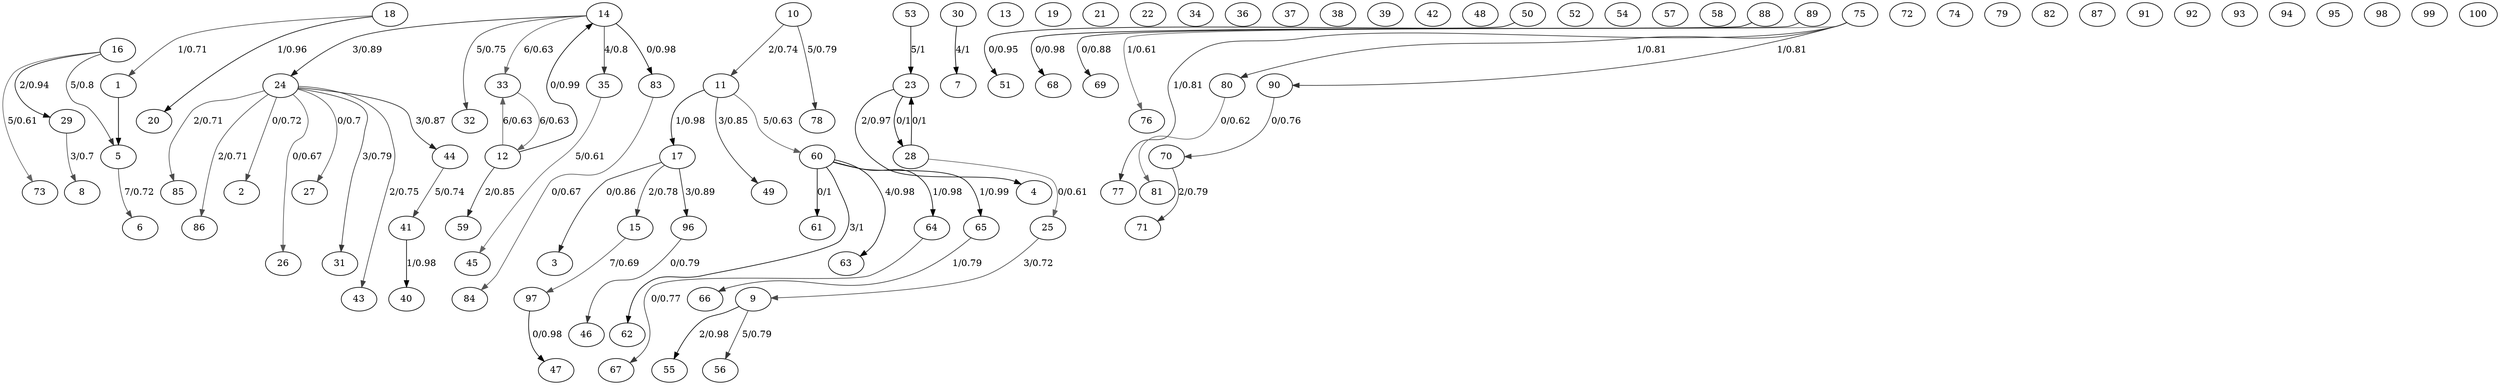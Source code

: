 /* Created by igraph @VERSION@ */
digraph {
  compound=true

   subgraph Patient_1 {
    label="Cluster 1";
    0; 1; 2; 3;
  }

  subgraph Patient_2 {
    label="Cluster 1";
    4; 5;
  }

  0 [
    name=Isolate1
    dates=18248.9987515605
    label=1
  ];
  1 [
    name=Isolate10
    dates=18218.9937578027
    label=2
  ];
  2 [
    name=Isolate100
    dates=18015.9987515605
    label=3
  ];
  3 [
    name=Isolate11
    dates=17852.9787765293
    label=4
  ];
  4 [
    name=Isolate12
    dates=17598.8164794007
    label=5
  ];
  5 [
    name=Isolate13
    dates=17616.9225967541
    label=6
  ];
  6 [
    name=Isolate14
    dates=17668.936329588
    label=7
  ];
  7 [
    name=Isolate15
    dates=17746.9650436954
    label=8
  ];
  8 [
    name=Isolate16
    dates=17901.4032459426
    label=9
  ];
  9 [
    name=Isolate17
    dates=17926.9925093633
    label=10
  ];
  10 [
    name=Isolate18
    dates=17991
    label=11
  ];
  11 [
    name=Isolate19
    dates=18123
    label=12
  ];
  12 [
    name=Isolate2
    dates=18158.9875156055
    label=13
  ];
  13 [
    name=Isolate20
    dates=18139.9962546816
    label=14
  ];
  14 [
    name=Isolate21
    dates=18009.9787765293
    label=15
  ];
  15 [
    name=Isolate22
    dates=17557
    label=16
  ];
  16 [
    name=Isolate23
    dates=18006.9350811486
    label=17
  ];
  17 [
    name=Isolate24
    dates=18241.9987515605
    label=18
  ];
  18 [
    name=Isolate25
    dates=18246.9962546816
    label=19
  ];
  19 [
    name=Isolate26
    dates=18245.9975031211
    label=20
  ];
  20 [
    name=Isolate27
    dates=18262.9962546816
    label=21
  ];
  21 [
    name=Isolate28
    dates=18271.9937578027
    label=22
  ];
  22 [
    name=Isolate29
    dates=17845.9063670412
    label=23
  ];
  23 [
    name=Isolate3
    dates=18154.8514357054
    label=24
  ];
  24 [
    name=Isolate30
    dates=17859.9325842697
    label=25
  ];
  25 [
    name=Isolate31
    dates=18210.9987515605
    label=26
  ];
  26 [
    name=Isolate32
    dates=18218.9975031211
    label=27
  ];
  27 [
    name=Isolate33
    dates=17852.9213483146
    label=28
  ];
  28 [
    name=Isolate34
    dates=17598.4843945069
    label=29
  ];
  29 [
    name=Isolate35
    dates=17616.975031211
    label=30
  ];
  30 [
    name=Isolate36
    dates=18158.9875156055
    label=31
  ];
  31 [
    name=Isolate37
    dates=18154.9900124844
    label=32
  ];
  32 [
    name=Isolate38
    dates=18147.9800249688
    label=33
  ];
  33 [
    name=Isolate39
    dates=18135.9650436954
    label=34
  ];
  34 [
    name=Isolate4
    dates=18147.9925093633
    label=35
  ];
  35 [
    name=Isolate40
    dates=18210.9762796504
    label=36
  ];
  36 [
    name=Isolate41
    dates=18210.9812734082
    label=37
  ];
  37 [
    name=Isolate42
    dates=17990.9837702871
    label=38
  ];
  38 [
    name=Isolate43
    dates=18210.9775280899
    label=39
  ];
  39 [
    name=Isolate44
    dates=18249
    label=40
  ];
  40 [
    name=Isolate45
    dates=18158.9925093633
    label=41
  ];
  41 [
    name=Isolate46
    dates=18154.9850187266
    label=42
  ];
  42 [
    name=Isolate47
    dates=18156
    label=43
  ];
  43 [
    name=Isolate48
    dates=18156.9937578027
    label=44
  ];
  44 [
    name=Isolate49
    dates=18157.9825218477
    label=45
  ];
  45 [
    name=Isolate5
    dates=18135.9950062422
    label=46
  ];
  46 [
    name=Isolate50
    dates=18159
    label=47
  ];
  47 [
    name=Isolate51
    dates=18159.9962546816
    label=48
  ];
  48 [
    name=Isolate52
    dates=18006.9837702871
    label=49
  ];
  49 [
    name=Isolate53
    dates=18241.9937578027
    label=50
  ];
  50 [
    name=Isolate54
    dates=18246.9975031211
    label=51
  ];
  51 [
    name=Isolate55
    dates=18245.9987515605
    label=52
  ];
  52 [
    name=Isolate56
    dates=17746.9987515605
    label=53
  ];
  53 [
    name=Isolate57
    dates=17902.9712858926
    label=54
  ];
  54 [
    name=Isolate58
    dates=17926.9875156055
    label=55
  ];
  55 [
    name=Isolate59
    dates=17990.9875156055
    label=56
  ];
  56 [
    name=Isolate6
    dates=18210.9900124844
    label=57
  ];
  57 [
    name=Isolate60
    dates=18122.9900124844
    label=58
  ];
  58 [
    name=Isolate61
    dates=18139.9687890137
    label=59
  ];
  59 [
    name=Isolate62
    dates=18009.9950062422
    label=60
  ];
  60 [
    name=Isolate63
    dates=18011
    label=61
  ];
  61 [
    name=Isolate64
    dates=18011.9937578027
    label=62
  ];
  62 [
    name=Isolate65
    dates=18012.986267166
    label=63
  ];
  63 [
    name=Isolate66
    dates=18013.9950062422
    label=64
  ];
  64 [
    name=Isolate67
    dates=18014.9937578027
    label=65
  ];
  65 [
    name=Isolate68
    dates=18015.9987515605
    label=66
  ];
  66 [
    name=Isolate69
    dates=18016.9925093633
    label=67
  ];
  67 [
    name=Isolate7
    dates=18210.9987515605
    label=68
  ];
  68 [
    name=Isolate70
    dates=18246.9975031211
    label=69
  ];
  69 [
    name=Isolate71
    dates=18246
    label=70
  ];
  70 [
    name=Isolate72
    dates=18263
    label=71
  ];
  71 [
    name=Isolate73
    dates=18271.9900124844
    label=72
  ];
  72 [
    name=Isolate74
    dates=17845.9650436954
    label=73
  ];
  73 [
    name=Isolate75
    dates=17859.9413233458
    label=74
  ];
  74 [
    name=Isolate76
    dates=18207.5405742821
    label=75
  ];
  75 [
    name=Isolate77
    dates=18218.9962546816
    label=76
  ];
  76 [
    name=Isolate78
    dates=18210.9650436954
    label=77
  ];
  77 [
    name=Isolate79
    dates=17990.986267166
    label=78
  ];
  78 [
    name=Isolate8
    dates=18238.9962546816
    label=79
  ];
  79 [
    name=Isolate80
    dates=18210.7528089888
    label=80
  ];
  80 [
    name=Isolate81
    dates=18248.9950062422
    label=81
  ];
  81 [
    name=Isolate82
    dates=18158.9887640449
    label=82
  ];
  82 [
    name=Isolate83
    dates=18155
    label=83
  ];
  83 [
    name=Isolate84
    dates=18155.9975031211
    label=84
  ];
  84 [
    name=Isolate85
    dates=18156.9737827715
    label=85
  ];
  85 [
    name=Isolate86
    dates=18157.9912609238
    label=86
  ];
  86 [
    name=Isolate87
    dates=18158.9925093633
    label=87
  ];
  87 [
    name=Isolate88
    dates=18159.9887640449
    label=88
  ];
  88 [
    name=Isolate89
    dates=18160.9900124844
    label=89
  ];
  89 [
    name=Isolate9
    dates=18210.4444444444
    label=90
  ];
  90 [
    name=Isolate90
    dates=18161.9900124844
    label=91
  ];
  91 [
    name=Isolate91
    dates=18162.9875156055
    label=92
  ];
  92 [
    name=Isolate92
    dates=18163.9937578027
    label=93
  ];
  93 [
    name=Isolate93
    dates=18164.9825218477
    label=94
  ];
  94 [
    name=Isolate94
    dates=18165.9700374532
    label=95
  ];
  95 [
    name=Isolate95
    dates=18010.975031211
    label=96
  ];
  96 [
    name=Isolate96
    dates=18011.9900124844
    label=97
  ];
  97 [
    name=Isolate97
    dates=18012.9650436954
    label=98
  ];
  98 [
    name=Isolate98
    dates=18013.9575530587
    label=99
  ];
  99 [
    name=Isolate99
    dates=18014.9600499376
    label=100
  ];

  0 -> 4 [
    ltail="Patient_1"
    lhead="Patient_2"
  ]

  17 -> 0 [
    color="#4B4B4B"
    weight=0.1
    curved=1
    "nb.mut"=1
    label="1/0.71"
  ];
  23 -> 1 [
    color="#484848"
    weight=0.2
    curved=1
    "nb.mut"=0
    label="0/0.72"
  ];
  16 -> 2 [
    color="#242424"
    weight=0.2
    curved=1
    "nb.mut"=0
    label="0/0.86"
  ];
  22 -> 3 [
    color="#080808"
    weight=0.3
    curved=1
    "nb.mut"=2
    label="2/0.97"
  ];
  15 -> 4 [
    color="#343434"
    weight=0.3
    curved=1
    "nb.mut"=5
    label="5/0.8"
  ];
  4 -> 5 [
    color="#484848"
    weight=0.4
    curved=1
    "nb.mut"=7
    label="7/0.72"
  ];
  29 -> 6 [
    color="#000000"
    weight=0.1
    curved=1
    "nb.mut"=4
    label="4/1"
  ];
  28 -> 7 [
    color="#4D4D4D"
    weight=0.01
    curved=1
    "nb.mut"=3
    label="3/0.7"
  ];
  24 -> 8 [
    color="#484848"
    weight=-0.7
    curved=1
    "nb.mut"=3
    label="3/0.72"
  ];
  9 -> 10 [
    color="#434343"
    weight=0.3
    curved=1
    "nb.mut"=2
    label="2/0.74"
  ];
  11 -> 13 [
    color="#030303"
    weight=0.4
    curved=1
    "nb.mut"=0
    label="0/0.99"
  ];
  16 -> 14 [
    color="#393939"
    weight=0.5
    curved=1
    "nb.mut"=2
    label="2/0.78"
  ];
  10 -> 16 [
    color="#050505"
    weight=0.4
    curved=1
    "nb.mut"=1
    label="1/0.98"
  ];
  17 -> 19 [
    color="#0A0A0A"
    weight=0.6
    curved=1
    "nb.mut"=1
    label="1/0.96"
  ];
  52 -> 22 [
    color="#000000"
    weight=1
    curved=1
    "nb.mut"=5
    label="5/1"
  ];
  13 -> 23 [
    color="#1C1C1C"
    weight=0.7
    curved=1
    "nb.mut"=3
    label="3/0.89"
  ];
  27 -> 24 [
    color="#646464"
    weight=0.5
    curved=1
    "nb.mut"=0
    label="0/0.61"
  ];
  23 -> 25 [
    color="#555555"
    weight=0.5
    curved=1
    "nb.mut"=0
    label="0/0.67"
  ];
  23 -> 26 [
    color="#4D4D4D"
    weight=0.3
    curved=1
    "nb.mut"=0
    label="0/0.7"
  ];
  22 -> 27 [
    color="#000000"
    weight=1
    curved=1
    "nb.mut"=0
    label="0/1"
  ];
  27 -> 22 [
    color="#000000"
    weight=1
    curved=1
    "nb.mut"=0
    label="0/1"
  ];
  15 -> 28 [
    color="#0F0F0F"
    weight=0.1
    curved=1
    "nb.mut"=2
    label="2/0.94"
  ];
  23 -> 30 [
    color="#363636"
    weight=0.3
    curved=1
    "nb.mut"=3
    label="3/0.79"
  ];
  13 -> 31 [
    color="#404040"
    weight=0.1
    curved=1
    "nb.mut"=5
    label="5/0.75"
  ];
  13 -> 32 [
    color="#5F5F5F"
    weight=0.8
    curved=1
    "nb.mut"=6
    label="6/0.63"
  ];
  32 -> 11 [
    color="#5F5F5F"
    weight=0.1
    curved=1
    "nb.mut"=6
    label="6/0.63"
  ];
  11 -> 32 [
    color="#5F5F5F"
    weight=4
    curved=1
    "nb.mut"=6
    label="6/0.63"
  ];
  13 -> 34 [
    color="#343434"
    weight=10
    curved=1
    "nb.mut"=4
    label="4/0.8"
  ];
  40 -> 39 [
    color="#050505"
    weight=19
    curved=1
    "nb.mut"=1
    label="1/0.98"
  ];
  43 -> 40 [
    color="#434343"
    weight=0.8
    curved=1
    "nb.mut"=5
    label="5/0.74"
  ];
  23 -> 42 [
    color="#404040"
    weight=0.749063670411985
    curved=1
    "nb.mut"=2
    label="2/0.75"
  ];
  23 -> 43 [
    color="#212121"
    weight=0.866416978776529
    curved=1
    "nb.mut"=3
    label="3/0.87"
  ];
  34 -> 44 [
    color="#646464"
    weight=0.612983770287141
    curved=1
    "nb.mut"=5
    label="5/0.61"
  ];
  95 -> 45 [
    color="#363636"
    weight=0.791510611735331
    curved=1
    "nb.mut"=0
    label="0/0.79"
  ];
  96 -> 46 [
    color="#050505"
    weight=0.982521847690387
    curved=1
    "nb.mut"=0
    label="0/0.98"
  ];
  10 -> 48 [
    color="#272727"
    weight=0.850187265917603
    curved=1
    "nb.mut"=3
    label="3/0.85"
  ];
  49 -> 50 [
    color="#0D0D0D"
    weight=0.948813982521848
    curved=1
    "nb.mut"=0
    label="0/0.95"
  ];
  8 -> 54 [
    color="#050505"
    weight=0.97752808988764
    curved=1
    "nb.mut"=2
    label="2/0.98"
  ];
  8 -> 55 [
    color="#363636"
    weight=0.794007490636704
    curved=1
    "nb.mut"=5
    label="5/0.79"
  ];
  11 -> 58 [
    color="#272727"
    weight=0.84769038701623
    curved=1
    "nb.mut"=2
    label="2/0.85"
  ];
  10 -> 59 [
    color="#5F5F5F"
    weight=0.629213483146067
    curved=1
    "nb.mut"=5
    label="5/0.63"
  ];
  59 -> 60 [
    color="#000000"
    weight=1
    curved=1
    "nb.mut"=0
    label="0/1"
  ];
  59 -> 61 [
    color="#000000"
    weight=0.995006242197253
    curved=1
    "nb.mut"=3
    label="3/1"
  ];
  59 -> 62 [
    color="#050505"
    weight=0.975031210986267
    curved=1
    "nb.mut"=4
    label="4/0.98"
  ];
  59 -> 63 [
    color="#050505"
    weight=0.982521847690387
    curved=1
    "nb.mut"=1
    label="1/0.98"
  ];
  59 -> 64 [
    color="#030303"
    weight=0.987515605493134
    curved=1
    "nb.mut"=1
    label="1/0.99"
  ];
  64 -> 65 [
    color="#363636"
    weight=0.791510611735331
    curved=1
    "nb.mut"=1
    label="1/0.79"
  ];
  63 -> 66 [
    color="#3B3B3B"
    weight=0.769038701622971
    curved=1
    "nb.mut"=0
    label="0/0.77"
  ];
  87 -> 67 [
    color="#050505"
    weight=0.978776529338327
    curved=1
    "nb.mut"=0
    label="0/0.98"
  ];
  88 -> 68 [
    color="#1F1F1F"
    weight=0.880149812734082
    curved=1
    "nb.mut"=0
    label="0/0.88"
  ];
  89 -> 69 [
    color="#3E3E3E"
    weight=0.764044943820225
    curved=1
    "nb.mut"=0
    label="0/0.76"
  ];
  69 -> 70 [
    color="#363636"
    weight=0.791510611735331
    curved=1
    "nb.mut"=2
    label="2/0.79"
  ];
  15 -> 72 [
    color="#646464"
    weight=0.607990012484395
    curved=1
    "nb.mut"=5
    label="5/0.61"
  ];
  74 -> 75 [
    color="#646464"
    weight=0.610486891385768
    curved=1
    "nb.mut"=1
    label="1/0.61"
  ];
  74 -> 76 [
    color="#313131"
    weight=0.808988764044944
    curved=1
    "nb.mut"=1
    label="1/0.81"
  ];
  9 -> 77 [
    color="#363636"
    weight=0.787765293383271
    curved=1
    "nb.mut"=5
    label="5/0.79"
  ];
  74 -> 79 [
    color="#313131"
    weight=0.811485642946317
    curved=1
    "nb.mut"=1
    label="1/0.81"
  ];
  79 -> 80 [
    color="#626262"
    weight=0.615480649188514
    curved=1
    "nb.mut"=0
    label="0/0.62"
  ];
  13 -> 82 [
    color="#050505"
    weight=0.975031210986267
    curved=1
    "nb.mut"=0
    label="0/0.98"
  ];
  82 -> 83 [
    color="#555555"
    weight=0.66916354556804
    curved=1
    "nb.mut"=0
    label="0/0.67"
  ];
  23 -> 84 [
    color="#4B4B4B"
    weight=0.709113607990012
    curved=1
    "nb.mut"=2
    label="2/0.71"
  ];
  23 -> 85 [
    color="#4B4B4B"
    weight=0.709113607990012
    curved=1
    "nb.mut"=2
    label="2/0.71"
  ];
  74 -> 89 [
    color="#313131"
    weight=0.805243445692884
    curved=1
    "nb.mut"=1
    label="1/0.81"
  ];
  16 -> 95 [
    color="#1C1C1C"
    weight=0.886392009987516
    curved=1
    "nb.mut"=3
    label="3/0.89"
  ];
  14 -> 96 [
    color="#505050"
    weight=0.689138576779026
    curved=1
    "nb.mut"=7
    label="7/0.69"
  ];
}
